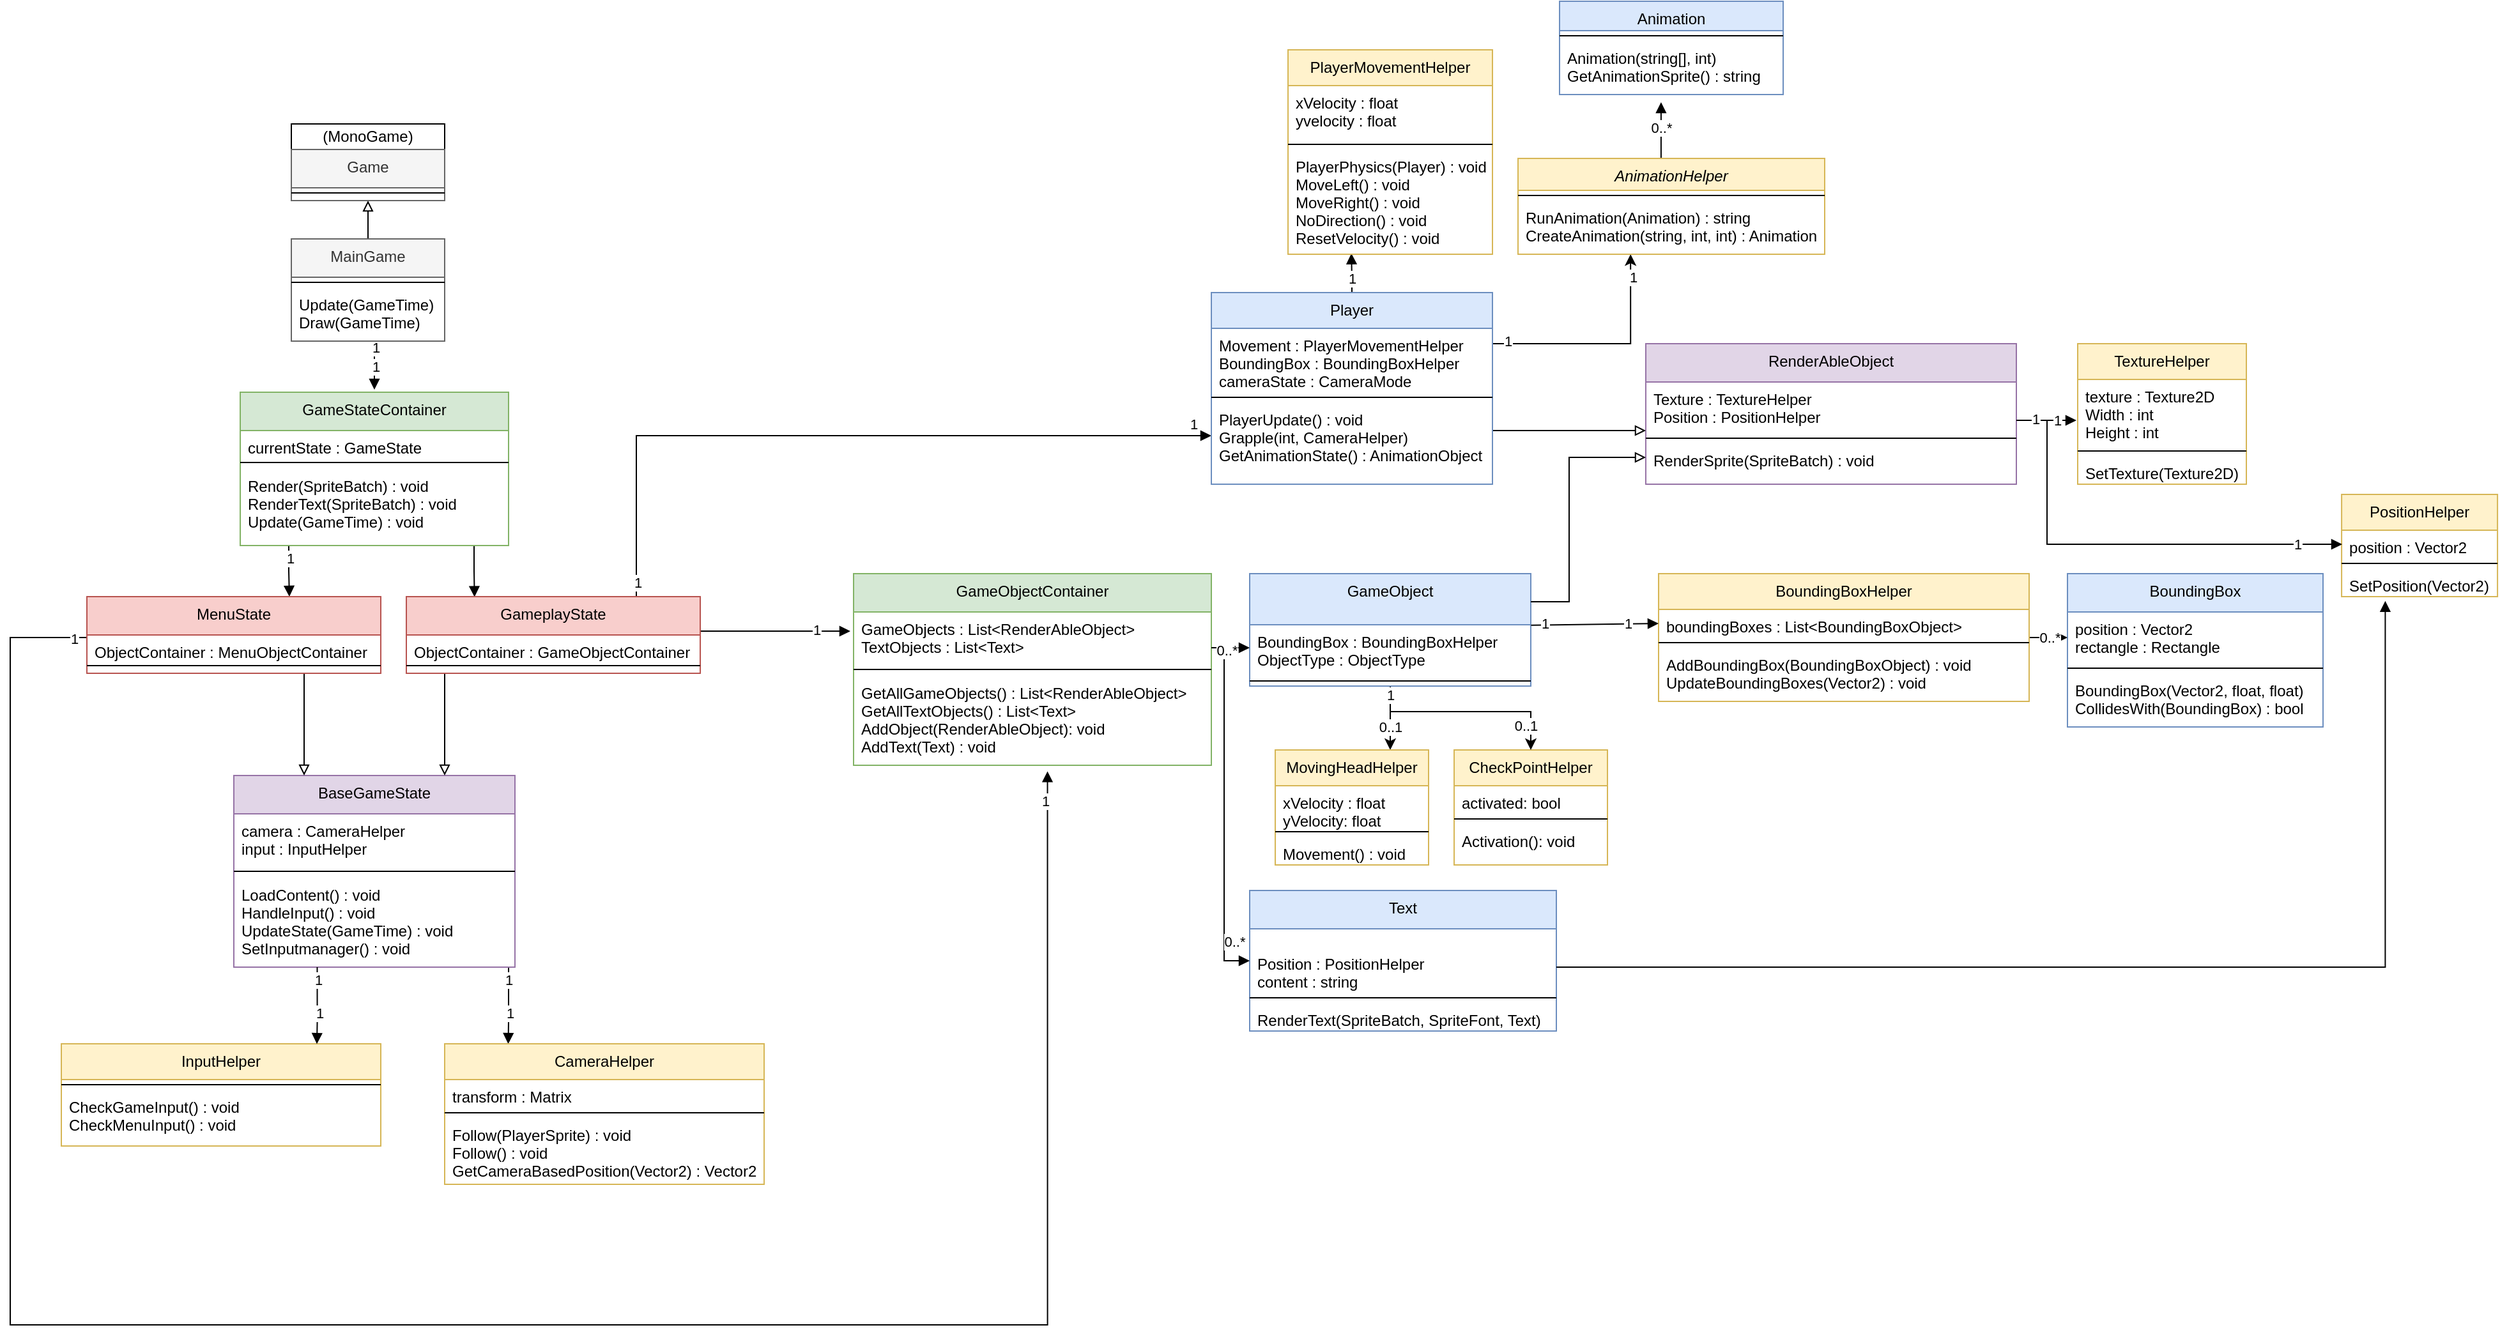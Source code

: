 <mxfile version="14.6.6" type="device"><diagram id="QBY-o8PPtdQk_19zBGw_" name="Page-1"><mxGraphModel dx="981" dy="-574" grid="1" gridSize="10" guides="1" tooltips="1" connect="1" arrows="1" fold="1" page="1" pageScale="1" pageWidth="850" pageHeight="1100" math="0" shadow="0"><root><mxCell id="0"/><mxCell id="1" parent="0"/><mxCell id="JP14_2jXAUlA60QGCkMe-11" value="" style="rounded=0;whiteSpace=wrap;html=1;" parent="1" vertex="1"><mxGeometry x="930" y="2220" width="120" height="60" as="geometry"/></mxCell><mxCell id="JP14_2jXAUlA60QGCkMe-13" style="edgeStyle=orthogonalEdgeStyle;rounded=0;orthogonalLoop=1;jettySize=auto;html=1;endArrow=block;endFill=0;" parent="1" source="JP14_2jXAUlA60QGCkMe-2" edge="1"><mxGeometry relative="1" as="geometry"><mxPoint x="990" y="2280" as="targetPoint"/></mxGeometry></mxCell><mxCell id="JP14_2jXAUlA60QGCkMe-28" style="edgeStyle=orthogonalEdgeStyle;rounded=0;orthogonalLoop=1;jettySize=auto;html=1;endArrow=block;endFill=1;" parent="1" source="JP14_2jXAUlA60QGCkMe-2" edge="1"><mxGeometry relative="1" as="geometry"><mxPoint x="995" y="2428" as="targetPoint"/><Array as="points"><mxPoint x="995" y="2410"/><mxPoint x="995" y="2410"/></Array></mxGeometry></mxCell><mxCell id="JP14_2jXAUlA60QGCkMe-29" value="1" style="edgeLabel;html=1;align=center;verticalAlign=middle;resizable=0;points=[];" parent="JP14_2jXAUlA60QGCkMe-28" vertex="1" connectable="0"><mxGeometry x="-0.734" y="1" relative="1" as="geometry"><mxPoint as="offset"/></mxGeometry></mxCell><mxCell id="JP14_2jXAUlA60QGCkMe-30" value="1" style="edgeLabel;html=1;align=center;verticalAlign=middle;resizable=0;points=[];" parent="JP14_2jXAUlA60QGCkMe-28" vertex="1" connectable="0"><mxGeometry x="0.23" y="1" relative="1" as="geometry"><mxPoint y="-3.38" as="offset"/></mxGeometry></mxCell><mxCell id="JP14_2jXAUlA60QGCkMe-2" value="MainGame" style="swimlane;fontStyle=0;align=center;verticalAlign=top;childLayout=stackLayout;horizontal=1;startSize=30;horizontalStack=0;resizeParent=1;resizeLast=0;collapsible=1;marginBottom=0;rounded=0;shadow=0;strokeWidth=1;fillColor=#f5f5f5;strokeColor=#666666;fontColor=#333333;" parent="1" vertex="1"><mxGeometry x="930" y="2310" width="120" height="80" as="geometry"><mxRectangle x="550" y="140" width="160" height="26" as="alternateBounds"/></mxGeometry></mxCell><mxCell id="JP14_2jXAUlA60QGCkMe-3" value="" style="line;html=1;strokeWidth=1;align=left;verticalAlign=middle;spacingTop=-1;spacingLeft=3;spacingRight=3;rotatable=0;labelPosition=right;points=[];portConstraint=eastwest;" parent="JP14_2jXAUlA60QGCkMe-2" vertex="1"><mxGeometry y="30" width="120" height="8" as="geometry"/></mxCell><mxCell id="JP14_2jXAUlA60QGCkMe-4" value="Update(GameTime)&#10;Draw(GameTime)" style="text;align=left;verticalAlign=top;spacingLeft=4;spacingRight=4;overflow=hidden;rotatable=0;points=[[0,0.5],[1,0.5]];portConstraint=eastwest;" parent="JP14_2jXAUlA60QGCkMe-2" vertex="1"><mxGeometry y="38" width="120" height="42" as="geometry"/></mxCell><mxCell id="JP14_2jXAUlA60QGCkMe-5" value="Game" style="swimlane;fontStyle=0;align=center;verticalAlign=top;childLayout=stackLayout;horizontal=1;startSize=30;horizontalStack=0;resizeParent=1;resizeLast=0;collapsible=1;marginBottom=0;rounded=0;shadow=0;strokeWidth=1;fillColor=#f5f5f5;strokeColor=#666666;fontColor=#333333;" parent="1" vertex="1"><mxGeometry x="930" y="2240" width="120" height="40" as="geometry"><mxRectangle x="550" y="140" width="160" height="26" as="alternateBounds"/></mxGeometry></mxCell><mxCell id="JP14_2jXAUlA60QGCkMe-6" value="" style="line;html=1;strokeWidth=1;align=left;verticalAlign=middle;spacingTop=-1;spacingLeft=3;spacingRight=3;rotatable=0;labelPosition=right;points=[];portConstraint=eastwest;" parent="JP14_2jXAUlA60QGCkMe-5" vertex="1"><mxGeometry y="30" width="120" height="8" as="geometry"/></mxCell><mxCell id="JP14_2jXAUlA60QGCkMe-12" value="(MonoGame)" style="text;html=1;strokeColor=none;fillColor=none;align=center;verticalAlign=middle;whiteSpace=wrap;rounded=0;" parent="1" vertex="1"><mxGeometry x="930" y="2220" width="120" height="20" as="geometry"/></mxCell><mxCell id="JP14_2jXAUlA60QGCkMe-39" style="edgeStyle=orthogonalEdgeStyle;rounded=0;orthogonalLoop=1;jettySize=auto;html=1;endArrow=block;endFill=1;entryX=0.689;entryY=0;entryDx=0;entryDy=0;entryPerimeter=0;" parent="1" source="JP14_2jXAUlA60QGCkMe-15" target="JP14_2jXAUlA60QGCkMe-31" edge="1"><mxGeometry relative="1" as="geometry"><mxPoint x="931" y="2580" as="targetPoint"/><Array as="points"><mxPoint x="928" y="2570"/><mxPoint x="929" y="2570"/></Array></mxGeometry></mxCell><mxCell id="JP14_2jXAUlA60QGCkMe-41" value="1" style="edgeLabel;html=1;align=center;verticalAlign=middle;resizable=0;points=[];" parent="JP14_2jXAUlA60QGCkMe-39" vertex="1" connectable="0"><mxGeometry x="-0.77" y="1" relative="1" as="geometry"><mxPoint y="5.28" as="offset"/></mxGeometry></mxCell><mxCell id="JP14_2jXAUlA60QGCkMe-40" style="edgeStyle=orthogonalEdgeStyle;rounded=0;orthogonalLoop=1;jettySize=auto;html=1;entryX=0.232;entryY=0.005;entryDx=0;entryDy=0;endArrow=block;endFill=1;entryPerimeter=0;" parent="1" source="JP14_2jXAUlA60QGCkMe-15" target="JP14_2jXAUlA60QGCkMe-34" edge="1"><mxGeometry relative="1" as="geometry"><Array as="points"><mxPoint x="1073" y="2570"/><mxPoint x="1073" y="2570"/></Array></mxGeometry></mxCell><mxCell id="JP14_2jXAUlA60QGCkMe-43" value="1" style="edgeLabel;html=1;align=center;verticalAlign=middle;resizable=0;points=[];" parent="JP14_2jXAUlA60QGCkMe-40" vertex="1" connectable="0"><mxGeometry x="-0.808" relative="1" as="geometry"><mxPoint x="563" y="-99" as="offset"/></mxGeometry></mxCell><mxCell id="JP14_2jXAUlA60QGCkMe-15" value="GameStateContainer" style="swimlane;fontStyle=0;align=center;verticalAlign=top;childLayout=stackLayout;horizontal=1;startSize=30;horizontalStack=0;resizeParent=1;resizeLast=0;collapsible=1;marginBottom=0;rounded=0;shadow=0;strokeWidth=1;fillColor=#d5e8d4;strokeColor=#82b366;" parent="1" vertex="1"><mxGeometry x="890" y="2430" width="210" height="120" as="geometry"><mxRectangle x="550" y="140" width="160" height="26" as="alternateBounds"/></mxGeometry></mxCell><mxCell id="JP14_2jXAUlA60QGCkMe-23" value="currentState : GameState" style="text;align=left;verticalAlign=top;spacingLeft=4;spacingRight=4;overflow=hidden;rotatable=0;points=[[0,0.5],[1,0.5]];portConstraint=eastwest;" parent="JP14_2jXAUlA60QGCkMe-15" vertex="1"><mxGeometry y="30" width="210" height="20" as="geometry"/></mxCell><mxCell id="JP14_2jXAUlA60QGCkMe-16" value="" style="line;html=1;strokeWidth=1;align=left;verticalAlign=middle;spacingTop=-1;spacingLeft=3;spacingRight=3;rotatable=0;labelPosition=right;points=[];portConstraint=eastwest;" parent="JP14_2jXAUlA60QGCkMe-15" vertex="1"><mxGeometry y="50" width="210" height="10" as="geometry"/></mxCell><mxCell id="JP14_2jXAUlA60QGCkMe-17" value="Render(SpriteBatch) : void&#10;RenderText(SpriteBatch) : void&#10;Update(GameTime) : void" style="text;align=left;verticalAlign=top;spacingLeft=4;spacingRight=4;overflow=hidden;rotatable=0;points=[[0,0.5],[1,0.5]];portConstraint=eastwest;" parent="JP14_2jXAUlA60QGCkMe-15" vertex="1"><mxGeometry y="60" width="210" height="60" as="geometry"/></mxCell><mxCell id="JP14_2jXAUlA60QGCkMe-54" style="edgeStyle=orthogonalEdgeStyle;rounded=0;orthogonalLoop=1;jettySize=auto;html=1;entryX=0.199;entryY=0.001;entryDx=0;entryDy=0;endArrow=block;endFill=1;entryPerimeter=0;" parent="1" source="JP14_2jXAUlA60QGCkMe-19" target="JP14_2jXAUlA60QGCkMe-50" edge="1"><mxGeometry relative="1" as="geometry"><Array as="points"><mxPoint x="1100" y="2922"/><mxPoint x="1100" y="2922"/></Array></mxGeometry></mxCell><mxCell id="JP14_2jXAUlA60QGCkMe-55" value="1" style="edgeLabel;html=1;align=center;verticalAlign=middle;resizable=0;points=[];" parent="JP14_2jXAUlA60QGCkMe-54" vertex="1" connectable="0"><mxGeometry x="-0.823" y="1" relative="1" as="geometry"><mxPoint x="-1" y="4.7" as="offset"/></mxGeometry></mxCell><mxCell id="JP14_2jXAUlA60QGCkMe-56" value="1" style="edgeLabel;html=1;align=center;verticalAlign=middle;resizable=0;points=[];" parent="JP14_2jXAUlA60QGCkMe-54" vertex="1" connectable="0"><mxGeometry x="0.232" y="1" relative="1" as="geometry"><mxPoint y="-1.49" as="offset"/></mxGeometry></mxCell><mxCell id="JP14_2jXAUlA60QGCkMe-19" value="BaseGameState" style="swimlane;fontStyle=0;align=center;verticalAlign=top;childLayout=stackLayout;horizontal=1;startSize=30;horizontalStack=0;resizeParent=1;resizeLast=0;collapsible=1;marginBottom=0;rounded=0;shadow=0;strokeWidth=1;fillColor=#e1d5e7;strokeColor=#9673a6;" parent="1" vertex="1"><mxGeometry x="885" y="2730" width="220" height="150" as="geometry"><mxRectangle x="550" y="140" width="160" height="26" as="alternateBounds"/></mxGeometry></mxCell><mxCell id="JP14_2jXAUlA60QGCkMe-20" value="camera : CameraHelper&#10;input : InputHelper" style="text;align=left;verticalAlign=top;spacingLeft=4;spacingRight=4;overflow=hidden;rotatable=0;points=[[0,0.5],[1,0.5]];portConstraint=eastwest;" parent="JP14_2jXAUlA60QGCkMe-19" vertex="1"><mxGeometry y="30" width="220" height="40" as="geometry"/></mxCell><mxCell id="JP14_2jXAUlA60QGCkMe-21" value="" style="line;html=1;strokeWidth=1;align=left;verticalAlign=middle;spacingTop=-1;spacingLeft=3;spacingRight=3;rotatable=0;labelPosition=right;points=[];portConstraint=eastwest;" parent="JP14_2jXAUlA60QGCkMe-19" vertex="1"><mxGeometry y="70" width="220" height="10" as="geometry"/></mxCell><mxCell id="JP14_2jXAUlA60QGCkMe-24" value="LoadContent() : void&#10;HandleInput() : void&#10;UpdateState(GameTime) : void&#10;SetInputmanager() : void" style="text;align=left;verticalAlign=top;spacingLeft=4;spacingRight=4;overflow=hidden;rotatable=0;points=[[0,0.5],[1,0.5]];portConstraint=eastwest;" parent="JP14_2jXAUlA60QGCkMe-19" vertex="1"><mxGeometry y="80" width="220" height="70" as="geometry"/></mxCell><mxCell id="JP14_2jXAUlA60QGCkMe-49" style="edgeStyle=orthogonalEdgeStyle;rounded=0;orthogonalLoop=1;jettySize=auto;html=1;entryX=0.25;entryY=0;entryDx=0;entryDy=0;endArrow=block;endFill=0;" parent="1" source="JP14_2jXAUlA60QGCkMe-31" target="JP14_2jXAUlA60QGCkMe-19" edge="1"><mxGeometry relative="1" as="geometry"><Array as="points"><mxPoint x="940" y="2720"/><mxPoint x="940" y="2720"/></Array></mxGeometry></mxCell><mxCell id="JP14_2jXAUlA60QGCkMe-145" style="edgeStyle=orthogonalEdgeStyle;rounded=0;orthogonalLoop=1;jettySize=auto;html=1;endArrow=block;endFill=1;strokeColor=#000000;entryX=0.542;entryY=1.067;entryDx=0;entryDy=0;entryPerimeter=0;" parent="1" source="JP14_2jXAUlA60QGCkMe-31" target="JP14_2jXAUlA60QGCkMe-60" edge="1"><mxGeometry relative="1" as="geometry"><mxPoint x="710" y="3240" as="targetPoint"/><Array as="points"><mxPoint x="710" y="2622"/><mxPoint x="710" y="3160"/><mxPoint x="1522" y="3160"/></Array></mxGeometry></mxCell><mxCell id="JP14_2jXAUlA60QGCkMe-234" value="1" style="edgeLabel;html=1;align=center;verticalAlign=middle;resizable=0;points=[];" parent="JP14_2jXAUlA60QGCkMe-145" vertex="1" connectable="0"><mxGeometry x="-0.615" y="1" relative="1" as="geometry"><mxPoint x="49" y="-294" as="offset"/></mxGeometry></mxCell><mxCell id="UG1ooxMM9gza-gqC6dLH-7" value="1" style="edgeLabel;html=1;align=center;verticalAlign=middle;resizable=0;points=[];" parent="JP14_2jXAUlA60QGCkMe-145" vertex="1" connectable="0"><mxGeometry x="0.975" y="-3" relative="1" as="geometry"><mxPoint x="-5" as="offset"/></mxGeometry></mxCell><mxCell id="JP14_2jXAUlA60QGCkMe-31" value="MenuState" style="swimlane;fontStyle=0;align=center;verticalAlign=top;childLayout=stackLayout;horizontal=1;startSize=30;horizontalStack=0;resizeParent=1;resizeLast=0;collapsible=1;marginBottom=0;rounded=0;shadow=0;strokeWidth=1;fillColor=#f8cecc;strokeColor=#b85450;" parent="1" vertex="1"><mxGeometry x="770" y="2590" width="230" height="60" as="geometry"><mxRectangle x="770" y="2590" width="160" height="26" as="alternateBounds"/></mxGeometry></mxCell><mxCell id="JP14_2jXAUlA60QGCkMe-146" value="ObjectContainer : MenuObjectContainer" style="text;align=left;verticalAlign=top;spacingLeft=4;spacingRight=4;overflow=hidden;rotatable=0;points=[[0,0.5],[1,0.5]];portConstraint=eastwest;" parent="JP14_2jXAUlA60QGCkMe-31" vertex="1"><mxGeometry y="30" width="230" height="20" as="geometry"/></mxCell><mxCell id="JP14_2jXAUlA60QGCkMe-32" value="" style="line;html=1;strokeWidth=1;align=left;verticalAlign=middle;spacingTop=-1;spacingLeft=3;spacingRight=3;rotatable=0;labelPosition=right;points=[];portConstraint=eastwest;" parent="JP14_2jXAUlA60QGCkMe-31" vertex="1"><mxGeometry y="50" width="230" height="8" as="geometry"/></mxCell><mxCell id="JP14_2jXAUlA60QGCkMe-48" style="edgeStyle=orthogonalEdgeStyle;rounded=0;orthogonalLoop=1;jettySize=auto;html=1;entryX=0.75;entryY=0;entryDx=0;entryDy=0;endArrow=block;endFill=0;" parent="1" source="JP14_2jXAUlA60QGCkMe-34" target="JP14_2jXAUlA60QGCkMe-19" edge="1"><mxGeometry relative="1" as="geometry"><Array as="points"><mxPoint x="1050" y="2710"/><mxPoint x="1050" y="2710"/></Array></mxGeometry></mxCell><mxCell id="JP14_2jXAUlA60QGCkMe-61" style="edgeStyle=orthogonalEdgeStyle;rounded=0;orthogonalLoop=1;jettySize=auto;html=1;entryX=-0.009;entryY=0.375;entryDx=0;entryDy=0;endArrow=block;endFill=1;entryPerimeter=0;" parent="1" source="JP14_2jXAUlA60QGCkMe-34" target="JP14_2jXAUlA60QGCkMe-58" edge="1"><mxGeometry relative="1" as="geometry"><Array as="points"><mxPoint x="1270" y="2617"/><mxPoint x="1270" y="2617"/></Array></mxGeometry></mxCell><mxCell id="JP14_2jXAUlA60QGCkMe-63" value="1" style="edgeLabel;html=1;align=center;verticalAlign=middle;resizable=0;points=[];" parent="JP14_2jXAUlA60QGCkMe-61" vertex="1" connectable="0"><mxGeometry x="0.373" relative="1" as="geometry"><mxPoint x="10" y="-1" as="offset"/></mxGeometry></mxCell><mxCell id="JP14_2jXAUlA60QGCkMe-223" style="edgeStyle=orthogonalEdgeStyle;rounded=0;orthogonalLoop=1;jettySize=auto;html=1;endArrow=block;endFill=1;strokeColor=#000000;entryX=0;entryY=0.5;entryDx=0;entryDy=0;" parent="1" source="JP14_2jXAUlA60QGCkMe-34" edge="1" target="JP14_2jXAUlA60QGCkMe-179"><mxGeometry relative="1" as="geometry"><mxPoint x="1200" y="2540" as="targetPoint"/><Array as="points"><mxPoint x="1200" y="2464"/></Array></mxGeometry></mxCell><mxCell id="JP14_2jXAUlA60QGCkMe-224" value="1" style="edgeLabel;html=1;align=center;verticalAlign=middle;resizable=0;points=[];" parent="JP14_2jXAUlA60QGCkMe-223" vertex="1" connectable="0"><mxGeometry x="0.224" relative="1" as="geometry"><mxPoint x="-226" y="115" as="offset"/></mxGeometry></mxCell><mxCell id="JP14_2jXAUlA60QGCkMe-34" value="GameplayState" style="swimlane;fontStyle=0;align=center;verticalAlign=top;childLayout=stackLayout;horizontal=1;startSize=30;horizontalStack=0;resizeParent=1;resizeLast=0;collapsible=1;marginBottom=0;rounded=0;shadow=0;strokeWidth=1;fillColor=#f8cecc;strokeColor=#b85450;" parent="1" vertex="1"><mxGeometry x="1020" y="2590" width="230" height="60" as="geometry"><mxRectangle x="550" y="140" width="160" height="26" as="alternateBounds"/></mxGeometry></mxCell><mxCell id="JP14_2jXAUlA60QGCkMe-140" value="ObjectContainer : GameObjectContainer&#10;" style="text;align=left;verticalAlign=top;spacingLeft=4;spacingRight=4;overflow=hidden;rotatable=0;points=[[0,0.5],[1,0.5]];portConstraint=eastwest;" parent="JP14_2jXAUlA60QGCkMe-34" vertex="1"><mxGeometry y="30" width="230" height="20" as="geometry"/></mxCell><mxCell id="JP14_2jXAUlA60QGCkMe-35" value="" style="line;html=1;strokeWidth=1;align=left;verticalAlign=middle;spacingTop=-1;spacingLeft=3;spacingRight=3;rotatable=0;labelPosition=right;points=[];portConstraint=eastwest;" parent="JP14_2jXAUlA60QGCkMe-34" vertex="1"><mxGeometry y="50" width="230" height="8" as="geometry"/></mxCell><mxCell id="JP14_2jXAUlA60QGCkMe-50" value="CameraHelper" style="swimlane;fontStyle=0;align=center;verticalAlign=top;childLayout=stackLayout;horizontal=1;startSize=28;horizontalStack=0;resizeParent=1;resizeLast=0;collapsible=1;marginBottom=0;rounded=0;shadow=0;strokeWidth=1;fillColor=#fff2cc;strokeColor=#d6b656;" parent="1" vertex="1"><mxGeometry x="1050" y="2940" width="250" height="110" as="geometry"><mxRectangle x="550" y="140" width="160" height="26" as="alternateBounds"/></mxGeometry></mxCell><mxCell id="JP14_2jXAUlA60QGCkMe-51" value="transform : Matrix" style="text;align=left;verticalAlign=top;spacingLeft=4;spacingRight=4;overflow=hidden;rotatable=0;points=[[0,0.5],[1,0.5]];portConstraint=eastwest;" parent="JP14_2jXAUlA60QGCkMe-50" vertex="1"><mxGeometry y="28" width="250" height="22" as="geometry"/></mxCell><mxCell id="JP14_2jXAUlA60QGCkMe-52" value="" style="line;html=1;strokeWidth=1;align=left;verticalAlign=middle;spacingTop=-1;spacingLeft=3;spacingRight=3;rotatable=0;labelPosition=right;points=[];portConstraint=eastwest;" parent="JP14_2jXAUlA60QGCkMe-50" vertex="1"><mxGeometry y="50" width="250" height="8" as="geometry"/></mxCell><mxCell id="JP14_2jXAUlA60QGCkMe-53" value="Follow(PlayerSprite) : void&#10;Follow() : void&#10;GetCameraBasedPosition(Vector2) : Vector2" style="text;align=left;verticalAlign=top;spacingLeft=4;spacingRight=4;overflow=hidden;rotatable=0;points=[[0,0.5],[1,0.5]];portConstraint=eastwest;" parent="JP14_2jXAUlA60QGCkMe-50" vertex="1"><mxGeometry y="58" width="250" height="52" as="geometry"/></mxCell><mxCell id="JP14_2jXAUlA60QGCkMe-57" value="GameObjectContainer" style="swimlane;fontStyle=0;align=center;verticalAlign=top;childLayout=stackLayout;horizontal=1;startSize=30;horizontalStack=0;resizeParent=1;resizeLast=0;collapsible=1;marginBottom=0;rounded=0;shadow=0;strokeWidth=1;fillColor=#d5e8d4;strokeColor=#82b366;" parent="1" vertex="1"><mxGeometry x="1370" y="2572" width="280" height="150" as="geometry"><mxRectangle x="550" y="140" width="160" height="26" as="alternateBounds"/></mxGeometry></mxCell><mxCell id="JP14_2jXAUlA60QGCkMe-58" value="GameObjects : List&lt;RenderAbleObject&gt;&#10;TextObjects : List&lt;Text&gt;" style="text;align=left;verticalAlign=top;spacingLeft=4;spacingRight=4;overflow=hidden;rotatable=0;points=[[0,0.5],[1,0.5]];portConstraint=eastwest;" parent="JP14_2jXAUlA60QGCkMe-57" vertex="1"><mxGeometry y="30" width="280" height="40" as="geometry"/></mxCell><mxCell id="JP14_2jXAUlA60QGCkMe-59" value="" style="line;html=1;strokeWidth=1;align=left;verticalAlign=middle;spacingTop=-1;spacingLeft=3;spacingRight=3;rotatable=0;labelPosition=right;points=[];portConstraint=eastwest;" parent="JP14_2jXAUlA60QGCkMe-57" vertex="1"><mxGeometry y="70" width="280" height="10" as="geometry"/></mxCell><mxCell id="JP14_2jXAUlA60QGCkMe-60" value="GetAllGameObjects() : List&lt;RenderAbleObject&gt;&#10;GetAllTextObjects() : List&lt;Text&gt;&#10;AddObject(RenderAbleObject): void&#10;AddText(Text) : void" style="text;align=left;verticalAlign=top;spacingLeft=4;spacingRight=4;overflow=hidden;rotatable=0;points=[[0,0.5],[1,0.5]];portConstraint=eastwest;" parent="JP14_2jXAUlA60QGCkMe-57" vertex="1"><mxGeometry y="80" width="280" height="70" as="geometry"/></mxCell><mxCell id="JP14_2jXAUlA60QGCkMe-64" value="RenderAbleObject&#10;" style="swimlane;fontStyle=0;align=center;verticalAlign=top;childLayout=stackLayout;horizontal=1;startSize=30;horizontalStack=0;resizeParent=1;resizeLast=0;collapsible=1;marginBottom=0;rounded=0;shadow=0;strokeWidth=1;fillColor=#e1d5e7;strokeColor=#9673a6;" parent="1" vertex="1"><mxGeometry x="1990" y="2392" width="290" height="110" as="geometry"><mxRectangle x="550" y="140" width="160" height="26" as="alternateBounds"/></mxGeometry></mxCell><mxCell id="JP14_2jXAUlA60QGCkMe-65" value="Texture : TextureHelper&#10;Position : PositionHelper" style="text;align=left;verticalAlign=top;spacingLeft=4;spacingRight=4;overflow=hidden;rotatable=0;points=[[0,0.5],[1,0.5]];portConstraint=eastwest;" parent="JP14_2jXAUlA60QGCkMe-64" vertex="1"><mxGeometry y="30" width="290" height="40" as="geometry"/></mxCell><mxCell id="JP14_2jXAUlA60QGCkMe-66" value="" style="line;html=1;strokeWidth=1;align=left;verticalAlign=middle;spacingTop=-1;spacingLeft=3;spacingRight=3;rotatable=0;labelPosition=right;points=[];portConstraint=eastwest;" parent="JP14_2jXAUlA60QGCkMe-64" vertex="1"><mxGeometry y="70" width="290" height="8" as="geometry"/></mxCell><mxCell id="JP14_2jXAUlA60QGCkMe-67" value="RenderSprite(SpriteBatch) : void" style="text;align=left;verticalAlign=top;spacingLeft=4;spacingRight=4;overflow=hidden;rotatable=0;points=[[0,0.5],[1,0.5]];portConstraint=eastwest;" parent="JP14_2jXAUlA60QGCkMe-64" vertex="1"><mxGeometry y="78" width="290" height="22" as="geometry"/></mxCell><mxCell id="JP14_2jXAUlA60QGCkMe-68" value="BoundingBox" style="swimlane;fontStyle=0;align=center;verticalAlign=top;childLayout=stackLayout;horizontal=1;startSize=30;horizontalStack=0;resizeParent=1;resizeLast=0;collapsible=1;marginBottom=0;rounded=0;shadow=0;strokeWidth=1;fillColor=#dae8fc;strokeColor=#6c8ebf;" parent="1" vertex="1"><mxGeometry x="2320" y="2572" width="200" height="120" as="geometry"><mxRectangle x="550" y="140" width="160" height="26" as="alternateBounds"/></mxGeometry></mxCell><mxCell id="JP14_2jXAUlA60QGCkMe-69" value="position : Vector2&#10;rectangle : Rectangle" style="text;align=left;verticalAlign=top;spacingLeft=4;spacingRight=4;overflow=hidden;rotatable=0;points=[[0,0.5],[1,0.5]];portConstraint=eastwest;" parent="JP14_2jXAUlA60QGCkMe-68" vertex="1"><mxGeometry y="30" width="200" height="40" as="geometry"/></mxCell><mxCell id="JP14_2jXAUlA60QGCkMe-70" value="" style="line;html=1;strokeWidth=1;align=left;verticalAlign=middle;spacingTop=-1;spacingLeft=3;spacingRight=3;rotatable=0;labelPosition=right;points=[];portConstraint=eastwest;" parent="JP14_2jXAUlA60QGCkMe-68" vertex="1"><mxGeometry y="70" width="200" height="8" as="geometry"/></mxCell><mxCell id="JP14_2jXAUlA60QGCkMe-71" value="BoundingBox(Vector2, float, float)&#10;CollidesWith(BoundingBox) : bool" style="text;align=left;verticalAlign=top;spacingLeft=4;spacingRight=4;overflow=hidden;rotatable=0;points=[[0,0.5],[1,0.5]];portConstraint=eastwest;" parent="JP14_2jXAUlA60QGCkMe-68" vertex="1"><mxGeometry y="78" width="200" height="42" as="geometry"/></mxCell><mxCell id="8hPz_6L0g16SWlON5fVi-12" style="edgeStyle=orthogonalEdgeStyle;rounded=0;orthogonalLoop=1;jettySize=auto;html=1;entryX=0.75;entryY=0;entryDx=0;entryDy=0;" edge="1" parent="1" source="JP14_2jXAUlA60QGCkMe-83" target="8hPz_6L0g16SWlON5fVi-5"><mxGeometry relative="1" as="geometry"/></mxCell><mxCell id="8hPz_6L0g16SWlON5fVi-13" value="1" style="edgeLabel;html=1;align=center;verticalAlign=middle;resizable=0;points=[];" vertex="1" connectable="0" parent="8hPz_6L0g16SWlON5fVi-12"><mxGeometry x="-0.731" relative="1" as="geometry"><mxPoint as="offset"/></mxGeometry></mxCell><mxCell id="8hPz_6L0g16SWlON5fVi-14" value="0..1" style="edgeLabel;html=1;align=center;verticalAlign=middle;resizable=0;points=[];" vertex="1" connectable="0" parent="8hPz_6L0g16SWlON5fVi-12"><mxGeometry x="0.251" relative="1" as="geometry"><mxPoint as="offset"/></mxGeometry></mxCell><mxCell id="JP14_2jXAUlA60QGCkMe-83" value="GameObject" style="swimlane;fontStyle=0;align=center;verticalAlign=top;childLayout=stackLayout;horizontal=1;startSize=40;horizontalStack=0;resizeParent=1;resizeLast=0;collapsible=1;marginBottom=0;rounded=0;shadow=0;strokeWidth=1;fillColor=#dae8fc;strokeColor=#6c8ebf;" parent="1" vertex="1"><mxGeometry x="1680" y="2572" width="220" height="88" as="geometry"><mxRectangle x="550" y="140" width="160" height="26" as="alternateBounds"/></mxGeometry></mxCell><mxCell id="JP14_2jXAUlA60QGCkMe-84" value="BoundingBox : BoundingBoxHelper&#10;ObjectType : ObjectType" style="text;align=left;verticalAlign=top;spacingLeft=4;spacingRight=4;overflow=hidden;rotatable=0;points=[[0,0.5],[1,0.5]];portConstraint=eastwest;" parent="JP14_2jXAUlA60QGCkMe-83" vertex="1"><mxGeometry y="40" width="220" height="40" as="geometry"/></mxCell><mxCell id="JP14_2jXAUlA60QGCkMe-85" value="" style="line;html=1;strokeWidth=1;align=left;verticalAlign=middle;spacingTop=-1;spacingLeft=3;spacingRight=3;rotatable=0;labelPosition=right;points=[];portConstraint=eastwest;" parent="JP14_2jXAUlA60QGCkMe-83" vertex="1"><mxGeometry y="80" width="220" height="8" as="geometry"/></mxCell><mxCell id="JP14_2jXAUlA60QGCkMe-209" style="edgeStyle=orthogonalEdgeStyle;rounded=0;orthogonalLoop=1;jettySize=auto;html=1;entryX=0;entryY=0.5;entryDx=0;entryDy=0;endArrow=block;endFill=1;strokeColor=#000000;" parent="1" source="JP14_2jXAUlA60QGCkMe-89" target="JP14_2jXAUlA60QGCkMe-69" edge="1"><mxGeometry relative="1" as="geometry"/></mxCell><mxCell id="8hPz_6L0g16SWlON5fVi-11" value="0..*" style="edgeLabel;html=1;align=center;verticalAlign=middle;resizable=0;points=[];" vertex="1" connectable="0" parent="JP14_2jXAUlA60QGCkMe-209"><mxGeometry x="-0.493" y="-1" relative="1" as="geometry"><mxPoint x="3" y="-1" as="offset"/></mxGeometry></mxCell><mxCell id="JP14_2jXAUlA60QGCkMe-89" value="BoundingBoxHelper" style="swimlane;fontStyle=0;align=center;verticalAlign=top;childLayout=stackLayout;horizontal=1;startSize=28;horizontalStack=0;resizeParent=1;resizeLast=0;collapsible=1;marginBottom=0;rounded=0;shadow=0;strokeWidth=1;fillColor=#fff2cc;strokeColor=#d6b656;" parent="1" vertex="1"><mxGeometry x="2000" y="2572" width="290" height="100" as="geometry"><mxRectangle x="550" y="140" width="160" height="26" as="alternateBounds"/></mxGeometry></mxCell><mxCell id="JP14_2jXAUlA60QGCkMe-90" value="boundingBoxes : List&lt;BoundingBoxObject&gt;" style="text;align=left;verticalAlign=top;spacingLeft=4;spacingRight=4;overflow=hidden;rotatable=0;points=[[0,0.5],[1,0.5]];portConstraint=eastwest;" parent="JP14_2jXAUlA60QGCkMe-89" vertex="1"><mxGeometry y="28" width="290" height="22" as="geometry"/></mxCell><mxCell id="JP14_2jXAUlA60QGCkMe-91" value="" style="line;html=1;strokeWidth=1;align=left;verticalAlign=middle;spacingTop=-1;spacingLeft=3;spacingRight=3;rotatable=0;labelPosition=right;points=[];portConstraint=eastwest;" parent="JP14_2jXAUlA60QGCkMe-89" vertex="1"><mxGeometry y="50" width="290" height="8" as="geometry"/></mxCell><mxCell id="JP14_2jXAUlA60QGCkMe-92" value="AddBoundingBox(BoundingBoxObject) : void&#10;UpdateBoundingBoxes(Vector2) : void" style="text;align=left;verticalAlign=top;spacingLeft=4;spacingRight=4;overflow=hidden;rotatable=0;points=[[0,0.5],[1,0.5]];portConstraint=eastwest;" parent="JP14_2jXAUlA60QGCkMe-89" vertex="1"><mxGeometry y="58" width="290" height="42" as="geometry"/></mxCell><mxCell id="JP14_2jXAUlA60QGCkMe-93" value="TextureHelper" style="swimlane;fontStyle=0;align=center;verticalAlign=top;childLayout=stackLayout;horizontal=1;startSize=28;horizontalStack=0;resizeParent=1;resizeLast=0;collapsible=1;marginBottom=0;rounded=0;shadow=0;strokeWidth=1;fillColor=#fff2cc;strokeColor=#d6b656;" parent="1" vertex="1"><mxGeometry x="2328" y="2392" width="132" height="110" as="geometry"><mxRectangle x="550" y="140" width="160" height="26" as="alternateBounds"/></mxGeometry></mxCell><mxCell id="JP14_2jXAUlA60QGCkMe-94" value="texture : Texture2D&#10;Width : int&#10;Height : int" style="text;align=left;verticalAlign=top;spacingLeft=4;spacingRight=4;overflow=hidden;rotatable=0;points=[[0,0.5],[1,0.5]];portConstraint=eastwest;" parent="JP14_2jXAUlA60QGCkMe-93" vertex="1"><mxGeometry y="28" width="132" height="52" as="geometry"/></mxCell><mxCell id="JP14_2jXAUlA60QGCkMe-95" value="" style="line;html=1;strokeWidth=1;align=left;verticalAlign=middle;spacingTop=-1;spacingLeft=3;spacingRight=3;rotatable=0;labelPosition=right;points=[];portConstraint=eastwest;" parent="JP14_2jXAUlA60QGCkMe-93" vertex="1"><mxGeometry y="80" width="132" height="8" as="geometry"/></mxCell><mxCell id="JP14_2jXAUlA60QGCkMe-96" value="SetTexture(Texture2D)" style="text;align=left;verticalAlign=top;spacingLeft=4;spacingRight=4;overflow=hidden;rotatable=0;points=[[0,0.5],[1,0.5]];portConstraint=eastwest;" parent="JP14_2jXAUlA60QGCkMe-93" vertex="1"><mxGeometry y="88" width="132" height="22" as="geometry"/></mxCell><mxCell id="JP14_2jXAUlA60QGCkMe-108" value="PositionHelper" style="swimlane;fontStyle=0;align=center;verticalAlign=top;childLayout=stackLayout;horizontal=1;startSize=28;horizontalStack=0;resizeParent=1;resizeLast=0;collapsible=1;marginBottom=0;rounded=0;shadow=0;strokeWidth=1;fillColor=#fff2cc;strokeColor=#d6b656;" parent="1" vertex="1"><mxGeometry x="2534.55" y="2510" width="122" height="80" as="geometry"><mxRectangle x="550" y="140" width="160" height="26" as="alternateBounds"/></mxGeometry></mxCell><mxCell id="JP14_2jXAUlA60QGCkMe-109" value="position : Vector2" style="text;align=left;verticalAlign=top;spacingLeft=4;spacingRight=4;overflow=hidden;rotatable=0;points=[[0,0.5],[1,0.5]];portConstraint=eastwest;" parent="JP14_2jXAUlA60QGCkMe-108" vertex="1"><mxGeometry y="28" width="122" height="22" as="geometry"/></mxCell><mxCell id="JP14_2jXAUlA60QGCkMe-110" value="" style="line;html=1;strokeWidth=1;align=left;verticalAlign=middle;spacingTop=-1;spacingLeft=3;spacingRight=3;rotatable=0;labelPosition=right;points=[];portConstraint=eastwest;" parent="JP14_2jXAUlA60QGCkMe-108" vertex="1"><mxGeometry y="50" width="122" height="8" as="geometry"/></mxCell><mxCell id="JP14_2jXAUlA60QGCkMe-111" value="SetPosition(Vector2)" style="text;align=left;verticalAlign=top;spacingLeft=4;spacingRight=4;overflow=hidden;rotatable=0;points=[[0,0.5],[1,0.5]];portConstraint=eastwest;" parent="JP14_2jXAUlA60QGCkMe-108" vertex="1"><mxGeometry y="58" width="122" height="22" as="geometry"/></mxCell><mxCell id="JP14_2jXAUlA60QGCkMe-112" style="edgeStyle=orthogonalEdgeStyle;rounded=0;orthogonalLoop=1;jettySize=auto;html=1;endArrow=block;endFill=1;" parent="1" source="JP14_2jXAUlA60QGCkMe-65" edge="1"><mxGeometry relative="1" as="geometry"><Array as="points"><mxPoint x="2304" y="2452"/><mxPoint x="2304" y="2549"/></Array><mxPoint x="2535" y="2549" as="targetPoint"/></mxGeometry></mxCell><mxCell id="JP14_2jXAUlA60QGCkMe-113" value="1" style="edgeLabel;html=1;align=center;verticalAlign=middle;resizable=0;points=[];" parent="JP14_2jXAUlA60QGCkMe-112" vertex="1" connectable="0"><mxGeometry x="-0.914" y="1" relative="1" as="geometry"><mxPoint as="offset"/></mxGeometry></mxCell><mxCell id="JP14_2jXAUlA60QGCkMe-114" value="1" style="edgeLabel;html=1;align=center;verticalAlign=middle;resizable=0;points=[];" parent="JP14_2jXAUlA60QGCkMe-112" vertex="1" connectable="0"><mxGeometry x="0.801" relative="1" as="geometry"><mxPoint as="offset"/></mxGeometry></mxCell><mxCell id="JP14_2jXAUlA60QGCkMe-115" value="" style="endArrow=block;html=1;endFill=1;" parent="1" edge="1"><mxGeometry width="50" height="50" relative="1" as="geometry"><mxPoint x="2300" y="2452" as="sourcePoint"/><mxPoint x="2327" y="2452" as="targetPoint"/><Array as="points"><mxPoint x="2310" y="2452"/></Array></mxGeometry></mxCell><mxCell id="JP14_2jXAUlA60QGCkMe-116" value="1" style="edgeLabel;html=1;align=center;verticalAlign=middle;resizable=0;points=[];" parent="JP14_2jXAUlA60QGCkMe-115" vertex="1" connectable="0"><mxGeometry x="-0.149" relative="1" as="geometry"><mxPoint as="offset"/></mxGeometry></mxCell><mxCell id="JP14_2jXAUlA60QGCkMe-124" value="Text" style="swimlane;fontStyle=0;align=center;verticalAlign=top;childLayout=stackLayout;horizontal=1;startSize=30;horizontalStack=0;resizeParent=1;resizeLast=0;collapsible=1;marginBottom=0;rounded=0;shadow=0;strokeWidth=1;fillColor=#dae8fc;strokeColor=#6c8ebf;" parent="1" vertex="1"><mxGeometry x="1680" y="2820" width="240" height="110" as="geometry"><mxRectangle x="550" y="140" width="160" height="26" as="alternateBounds"/></mxGeometry></mxCell><mxCell id="JP14_2jXAUlA60QGCkMe-125" value="&#10;Position : PositionHelper&#10;content : string" style="text;align=left;verticalAlign=top;spacingLeft=4;spacingRight=4;overflow=hidden;rotatable=0;points=[[0,0.5],[1,0.5]];portConstraint=eastwest;" parent="JP14_2jXAUlA60QGCkMe-124" vertex="1"><mxGeometry y="30" width="240" height="50" as="geometry"/></mxCell><mxCell id="JP14_2jXAUlA60QGCkMe-126" value="" style="line;html=1;strokeWidth=1;align=left;verticalAlign=middle;spacingTop=-1;spacingLeft=3;spacingRight=3;rotatable=0;labelPosition=right;points=[];portConstraint=eastwest;" parent="JP14_2jXAUlA60QGCkMe-124" vertex="1"><mxGeometry y="80" width="240" height="8" as="geometry"/></mxCell><mxCell id="JP14_2jXAUlA60QGCkMe-193" value="RenderText(SpriteBatch, SpriteFont, Text)" style="text;align=left;verticalAlign=top;spacingLeft=4;spacingRight=4;overflow=hidden;rotatable=0;points=[[0,0.5],[1,0.5]];portConstraint=eastwest;" parent="JP14_2jXAUlA60QGCkMe-124" vertex="1"><mxGeometry y="88" width="240" height="22" as="geometry"/></mxCell><mxCell id="JP14_2jXAUlA60QGCkMe-153" value="InputHelper" style="swimlane;fontStyle=0;align=center;verticalAlign=top;childLayout=stackLayout;horizontal=1;startSize=28;horizontalStack=0;resizeParent=1;resizeLast=0;collapsible=1;marginBottom=0;rounded=0;shadow=0;strokeWidth=1;fillColor=#fff2cc;strokeColor=#d6b656;" parent="1" vertex="1"><mxGeometry x="750" y="2940" width="250" height="80" as="geometry"><mxRectangle x="550" y="140" width="160" height="26" as="alternateBounds"/></mxGeometry></mxCell><mxCell id="JP14_2jXAUlA60QGCkMe-155" value="" style="line;html=1;strokeWidth=1;align=left;verticalAlign=middle;spacingTop=-1;spacingLeft=3;spacingRight=3;rotatable=0;labelPosition=right;points=[];portConstraint=eastwest;" parent="JP14_2jXAUlA60QGCkMe-153" vertex="1"><mxGeometry y="28" width="250" height="8" as="geometry"/></mxCell><mxCell id="JP14_2jXAUlA60QGCkMe-156" value="CheckGameInput() : void&#10;CheckMenuInput() : void" style="text;align=left;verticalAlign=top;spacingLeft=4;spacingRight=4;overflow=hidden;rotatable=0;points=[[0,0.5],[1,0.5]];portConstraint=eastwest;" parent="JP14_2jXAUlA60QGCkMe-153" vertex="1"><mxGeometry y="36" width="250" height="44" as="geometry"/></mxCell><mxCell id="JP14_2jXAUlA60QGCkMe-160" style="edgeStyle=orthogonalEdgeStyle;rounded=0;orthogonalLoop=1;jettySize=auto;html=1;entryX=0.199;entryY=0.001;entryDx=0;entryDy=0;endArrow=block;endFill=1;entryPerimeter=0;" parent="1" edge="1"><mxGeometry relative="1" as="geometry"><mxPoint x="950.25" y="2880" as="sourcePoint"/><mxPoint x="950" y="2940.11" as="targetPoint"/><Array as="points"><mxPoint x="950.25" y="2922"/><mxPoint x="950.25" y="2922"/></Array></mxGeometry></mxCell><mxCell id="JP14_2jXAUlA60QGCkMe-161" value="1" style="edgeLabel;html=1;align=center;verticalAlign=middle;resizable=0;points=[];" parent="JP14_2jXAUlA60QGCkMe-160" vertex="1" connectable="0"><mxGeometry x="-0.823" y="1" relative="1" as="geometry"><mxPoint x="-1" y="4.7" as="offset"/></mxGeometry></mxCell><mxCell id="JP14_2jXAUlA60QGCkMe-162" value="1" style="edgeLabel;html=1;align=center;verticalAlign=middle;resizable=0;points=[];" parent="JP14_2jXAUlA60QGCkMe-160" vertex="1" connectable="0"><mxGeometry x="0.232" y="1" relative="1" as="geometry"><mxPoint y="-1.49" as="offset"/></mxGeometry></mxCell><mxCell id="JP14_2jXAUlA60QGCkMe-197" style="edgeStyle=orthogonalEdgeStyle;rounded=0;orthogonalLoop=1;jettySize=auto;html=1;entryX=0.31;entryY=0.992;entryDx=0;entryDy=0;entryPerimeter=0;endArrow=block;endFill=1;strokeColor=#000000;" parent="1" source="JP14_2jXAUlA60QGCkMe-176" target="JP14_2jXAUlA60QGCkMe-183" edge="1"><mxGeometry relative="1" as="geometry"><Array as="points"><mxPoint x="1760" y="2342"/><mxPoint x="1760" y="2342"/></Array></mxGeometry></mxCell><mxCell id="JP14_2jXAUlA60QGCkMe-198" value="1" style="edgeLabel;html=1;align=center;verticalAlign=middle;resizable=0;points=[];" parent="JP14_2jXAUlA60QGCkMe-197" vertex="1" connectable="0"><mxGeometry x="-0.256" relative="1" as="geometry"><mxPoint as="offset"/></mxGeometry></mxCell><mxCell id="JP14_2jXAUlA60QGCkMe-199" style="edgeStyle=orthogonalEdgeStyle;rounded=0;orthogonalLoop=1;jettySize=auto;html=1;endArrow=block;endFill=0;strokeColor=#000000;exitX=1;exitY=0.5;exitDx=0;exitDy=0;" parent="1" source="JP14_2jXAUlA60QGCkMe-179" edge="1"><mxGeometry relative="1" as="geometry"><mxPoint x="1990" y="2460" as="targetPoint"/><mxPoint x="1440" y="2460" as="sourcePoint"/><Array as="points"><mxPoint x="1870" y="2460"/></Array></mxGeometry></mxCell><mxCell id="UG1ooxMM9gza-gqC6dLH-4" style="edgeStyle=orthogonalEdgeStyle;rounded=0;orthogonalLoop=1;jettySize=auto;html=1;entryX=0.367;entryY=1;entryDx=0;entryDy=0;entryPerimeter=0;" parent="1" source="JP14_2jXAUlA60QGCkMe-176" target="JP14_2jXAUlA60QGCkMe-242" edge="1"><mxGeometry relative="1" as="geometry"><Array as="points"><mxPoint x="1978" y="2392"/></Array></mxGeometry></mxCell><mxCell id="UG1ooxMM9gza-gqC6dLH-5" value="1" style="edgeLabel;html=1;align=center;verticalAlign=middle;resizable=0;points=[];" parent="UG1ooxMM9gza-gqC6dLH-4" vertex="1" connectable="0"><mxGeometry x="0.798" y="-2" relative="1" as="geometry"><mxPoint as="offset"/></mxGeometry></mxCell><mxCell id="UG1ooxMM9gza-gqC6dLH-6" value="1" style="edgeLabel;html=1;align=center;verticalAlign=middle;resizable=0;points=[];" parent="UG1ooxMM9gza-gqC6dLH-4" vertex="1" connectable="0"><mxGeometry x="-0.865" y="2" relative="1" as="geometry"><mxPoint as="offset"/></mxGeometry></mxCell><mxCell id="JP14_2jXAUlA60QGCkMe-176" value="Player" style="swimlane;fontStyle=0;align=center;verticalAlign=top;childLayout=stackLayout;horizontal=1;startSize=28;horizontalStack=0;resizeParent=1;resizeLast=0;collapsible=1;marginBottom=0;rounded=0;shadow=0;strokeWidth=1;fillColor=#dae8fc;strokeColor=#6c8ebf;" parent="1" vertex="1"><mxGeometry x="1650" y="2352" width="220" height="150" as="geometry"><mxRectangle x="550" y="140" width="160" height="26" as="alternateBounds"/></mxGeometry></mxCell><mxCell id="JP14_2jXAUlA60QGCkMe-177" value="Movement : PlayerMovementHelper&#10;BoundingBox : BoundingBoxHelper&#10;cameraState : CameraMode" style="text;align=left;verticalAlign=top;spacingLeft=4;spacingRight=4;overflow=hidden;rotatable=0;points=[[0,0.5],[1,0.5]];portConstraint=eastwest;" parent="JP14_2jXAUlA60QGCkMe-176" vertex="1"><mxGeometry y="28" width="220" height="50" as="geometry"/></mxCell><mxCell id="JP14_2jXAUlA60QGCkMe-178" value="" style="line;html=1;strokeWidth=1;align=left;verticalAlign=middle;spacingTop=-1;spacingLeft=3;spacingRight=3;rotatable=0;labelPosition=right;points=[];portConstraint=eastwest;" parent="JP14_2jXAUlA60QGCkMe-176" vertex="1"><mxGeometry y="78" width="220" height="8" as="geometry"/></mxCell><mxCell id="JP14_2jXAUlA60QGCkMe-179" value="PlayerUpdate() : void&#10;Grapple(int, CameraHelper)&#10;GetAnimationState() : AnimationObject" style="text;align=left;verticalAlign=top;spacingLeft=4;spacingRight=4;overflow=hidden;rotatable=0;points=[[0,0.5],[1,0.5]];portConstraint=eastwest;" parent="JP14_2jXAUlA60QGCkMe-176" vertex="1"><mxGeometry y="86" width="220" height="52" as="geometry"/></mxCell><mxCell id="JP14_2jXAUlA60QGCkMe-180" value="PlayerMovementHelper" style="swimlane;fontStyle=0;align=center;verticalAlign=top;childLayout=stackLayout;horizontal=1;startSize=28;horizontalStack=0;resizeParent=1;resizeLast=0;collapsible=1;marginBottom=0;rounded=0;shadow=0;strokeWidth=1;fillColor=#fff2cc;strokeColor=#d6b656;" parent="1" vertex="1"><mxGeometry x="1710" y="2162" width="160" height="160" as="geometry"><mxRectangle x="550" y="140" width="160" height="26" as="alternateBounds"/></mxGeometry></mxCell><mxCell id="JP14_2jXAUlA60QGCkMe-181" value="xVelocity : float&#10;yvelocity : float" style="text;align=left;verticalAlign=top;spacingLeft=4;spacingRight=4;overflow=hidden;rotatable=0;points=[[0,0.5],[1,0.5]];portConstraint=eastwest;" parent="JP14_2jXAUlA60QGCkMe-180" vertex="1"><mxGeometry y="28" width="160" height="42" as="geometry"/></mxCell><mxCell id="JP14_2jXAUlA60QGCkMe-182" value="" style="line;html=1;strokeWidth=1;align=left;verticalAlign=middle;spacingTop=-1;spacingLeft=3;spacingRight=3;rotatable=0;labelPosition=right;points=[];portConstraint=eastwest;" parent="JP14_2jXAUlA60QGCkMe-180" vertex="1"><mxGeometry y="70" width="160" height="8" as="geometry"/></mxCell><mxCell id="JP14_2jXAUlA60QGCkMe-183" value="PlayerPhysics(Player) : void&#10;MoveLeft() : void&#10;MoveRight() : void&#10;NoDirection() : void&#10;ResetVelocity() : void" style="text;align=left;verticalAlign=top;spacingLeft=4;spacingRight=4;overflow=hidden;rotatable=0;points=[[0,0.5],[1,0.5]];portConstraint=eastwest;" parent="JP14_2jXAUlA60QGCkMe-180" vertex="1"><mxGeometry y="78" width="160" height="82" as="geometry"/></mxCell><mxCell id="JP14_2jXAUlA60QGCkMe-211" value="" style="endArrow=block;html=1;strokeColor=#000000;entryX=0;entryY=0.5;entryDx=0;entryDy=0;endFill=1;exitX=1.001;exitY=0.459;exitDx=0;exitDy=0;exitPerimeter=0;" parent="1" edge="1" source="JP14_2jXAUlA60QGCkMe-83"><mxGeometry width="50" height="50" relative="1" as="geometry"><mxPoint x="1930" y="2650" as="sourcePoint"/><mxPoint x="2000" y="2611" as="targetPoint"/></mxGeometry></mxCell><mxCell id="JP14_2jXAUlA60QGCkMe-212" value="1" style="edgeLabel;html=1;align=center;verticalAlign=middle;resizable=0;points=[];" parent="JP14_2jXAUlA60QGCkMe-211" vertex="1" connectable="0"><mxGeometry x="0.523" y="1" relative="1" as="geometry"><mxPoint as="offset"/></mxGeometry></mxCell><mxCell id="8hPz_6L0g16SWlON5fVi-10" value="1" style="edgeLabel;html=1;align=center;verticalAlign=middle;resizable=0;points=[];" vertex="1" connectable="0" parent="JP14_2jXAUlA60QGCkMe-211"><mxGeometry x="-0.78" y="1" relative="1" as="geometry"><mxPoint as="offset"/></mxGeometry></mxCell><mxCell id="JP14_2jXAUlA60QGCkMe-213" style="edgeStyle=orthogonalEdgeStyle;rounded=0;orthogonalLoop=1;jettySize=auto;html=1;entryX=0;entryY=0.5;entryDx=0;entryDy=0;endArrow=block;endFill=1;strokeColor=#000000;" parent="1" source="JP14_2jXAUlA60QGCkMe-58" target="JP14_2jXAUlA60QGCkMe-125" edge="1"><mxGeometry relative="1" as="geometry"><Array as="points"><mxPoint x="1660" y="2630"/><mxPoint x="1660" y="2875"/></Array></mxGeometry></mxCell><mxCell id="JP14_2jXAUlA60QGCkMe-214" value="0..*" style="edgeLabel;html=1;align=center;verticalAlign=middle;resizable=0;points=[];" parent="JP14_2jXAUlA60QGCkMe-213" vertex="1" connectable="0"><mxGeometry x="0.914" relative="1" as="geometry"><mxPoint y="-15" as="offset"/></mxGeometry></mxCell><mxCell id="JP14_2jXAUlA60QGCkMe-218" value="" style="endArrow=block;html=1;strokeColor=#000000;entryX=0;entryY=0.5;entryDx=0;entryDy=0;endFill=1;" parent="1" edge="1"><mxGeometry width="50" height="50" relative="1" as="geometry"><mxPoint x="1660" y="2630" as="sourcePoint"/><mxPoint x="1680" y="2630" as="targetPoint"/></mxGeometry></mxCell><mxCell id="JP14_2jXAUlA60QGCkMe-221" value="0..*" style="edgeLabel;html=1;align=center;verticalAlign=middle;resizable=0;points=[];" parent="1" vertex="1" connectable="0"><mxGeometry x="1694.667" y="2980" as="geometry"><mxPoint x="-33" y="-348" as="offset"/></mxGeometry></mxCell><mxCell id="JP14_2jXAUlA60QGCkMe-222" style="edgeStyle=orthogonalEdgeStyle;rounded=0;orthogonalLoop=1;jettySize=auto;html=1;entryX=0.28;entryY=1.155;entryDx=0;entryDy=0;entryPerimeter=0;endArrow=block;endFill=1;strokeColor=#000000;" parent="1" source="JP14_2jXAUlA60QGCkMe-125" target="JP14_2jXAUlA60QGCkMe-111" edge="1"><mxGeometry relative="1" as="geometry"><Array as="points"><mxPoint x="2569" y="2880"/></Array></mxGeometry></mxCell><mxCell id="JP14_2jXAUlA60QGCkMe-225" value="" style="endArrow=block;html=1;strokeColor=#000000;entryX=0;entryY=0.5;entryDx=0;entryDy=0;endFill=0;exitX=1;exitY=0.25;exitDx=0;exitDy=0;rounded=0;" parent="1" edge="1" source="JP14_2jXAUlA60QGCkMe-83"><mxGeometry width="50" height="50" relative="1" as="geometry"><mxPoint x="1930" y="2481" as="sourcePoint"/><mxPoint x="1990" y="2481" as="targetPoint"/><Array as="points"><mxPoint x="1930" y="2594"/><mxPoint x="1930" y="2481"/></Array></mxGeometry></mxCell><mxCell id="JP14_2jXAUlA60QGCkMe-252" style="edgeStyle=orthogonalEdgeStyle;rounded=0;orthogonalLoop=1;jettySize=auto;html=1;entryX=0.454;entryY=1.143;entryDx=0;entryDy=0;endArrow=block;endFill=1;strokeColor=#000000;entryPerimeter=0;" parent="1" source="JP14_2jXAUlA60QGCkMe-240" target="JP14_2jXAUlA60QGCkMe-245" edge="1"><mxGeometry relative="1" as="geometry"><Array as="points"><mxPoint x="2002" y="2267"/><mxPoint x="2002" y="2267"/></Array></mxGeometry></mxCell><mxCell id="JP14_2jXAUlA60QGCkMe-253" value="0..*" style="edgeLabel;html=1;align=center;verticalAlign=middle;resizable=0;points=[];" parent="JP14_2jXAUlA60QGCkMe-252" vertex="1" connectable="0"><mxGeometry x="0.114" relative="1" as="geometry"><mxPoint as="offset"/></mxGeometry></mxCell><mxCell id="JP14_2jXAUlA60QGCkMe-240" value="AnimationHelper" style="swimlane;fontStyle=2;align=center;verticalAlign=top;childLayout=stackLayout;horizontal=1;startSize=25;horizontalStack=0;resizeParent=1;resizeLast=0;collapsible=1;marginBottom=0;rounded=0;shadow=0;strokeWidth=1;fillColor=#fff2cc;strokeColor=#d6b656;" parent="1" vertex="1"><mxGeometry x="1890" y="2247" width="240" height="75" as="geometry"><mxRectangle x="230" y="140" width="160" height="26" as="alternateBounds"/></mxGeometry></mxCell><mxCell id="JP14_2jXAUlA60QGCkMe-241" value="" style="line;html=1;strokeWidth=1;align=left;verticalAlign=middle;spacingTop=-1;spacingLeft=3;spacingRight=3;rotatable=0;labelPosition=right;points=[];portConstraint=eastwest;" parent="JP14_2jXAUlA60QGCkMe-240" vertex="1"><mxGeometry y="25" width="240" height="8" as="geometry"/></mxCell><mxCell id="JP14_2jXAUlA60QGCkMe-242" value="RunAnimation(Animation) : string&#10;CreateAnimation(string, int, int) : Animation" style="text;align=left;verticalAlign=top;spacingLeft=4;spacingRight=4;overflow=hidden;rotatable=0;points=[[0,0.5],[1,0.5]];portConstraint=eastwest;" parent="JP14_2jXAUlA60QGCkMe-240" vertex="1"><mxGeometry y="33" width="240" height="42" as="geometry"/></mxCell><mxCell id="JP14_2jXAUlA60QGCkMe-243" value="Animation" style="swimlane;fontStyle=0;align=center;verticalAlign=top;childLayout=stackLayout;horizontal=1;startSize=23;horizontalStack=0;resizeParent=1;resizeLast=0;collapsible=1;marginBottom=0;rounded=0;shadow=0;strokeWidth=1;strokeColor=#6c8ebf;fillColor=#dae8fc;" parent="1" vertex="1"><mxGeometry x="1922.5" y="2124" width="175" height="73" as="geometry"><mxRectangle x="550" y="140" width="160" height="26" as="alternateBounds"/></mxGeometry></mxCell><mxCell id="JP14_2jXAUlA60QGCkMe-244" value="" style="line;html=1;strokeWidth=1;align=left;verticalAlign=middle;spacingTop=-1;spacingLeft=3;spacingRight=3;rotatable=0;labelPosition=right;points=[];portConstraint=eastwest;" parent="JP14_2jXAUlA60QGCkMe-243" vertex="1"><mxGeometry y="23" width="175" height="8" as="geometry"/></mxCell><mxCell id="JP14_2jXAUlA60QGCkMe-245" value="Animation(string[], int)&#10;GetAnimationSprite() : string" style="text;align=left;verticalAlign=top;spacingLeft=4;spacingRight=4;overflow=hidden;rotatable=0;points=[[0,0.5],[1,0.5]];portConstraint=eastwest;" parent="JP14_2jXAUlA60QGCkMe-243" vertex="1"><mxGeometry y="31" width="175" height="42" as="geometry"/></mxCell><mxCell id="8hPz_6L0g16SWlON5fVi-1" value="CheckPointHelper" style="swimlane;fontStyle=0;align=center;verticalAlign=top;childLayout=stackLayout;horizontal=1;startSize=28;horizontalStack=0;resizeParent=1;resizeLast=0;collapsible=1;marginBottom=0;rounded=0;shadow=0;strokeWidth=1;fillColor=#fff2cc;strokeColor=#d6b656;" vertex="1" parent="1"><mxGeometry x="1840" y="2710" width="120" height="90" as="geometry"><mxRectangle x="550" y="140" width="160" height="26" as="alternateBounds"/></mxGeometry></mxCell><mxCell id="8hPz_6L0g16SWlON5fVi-2" value="activated: bool" style="text;align=left;verticalAlign=top;spacingLeft=4;spacingRight=4;overflow=hidden;rotatable=0;points=[[0,0.5],[1,0.5]];portConstraint=eastwest;" vertex="1" parent="8hPz_6L0g16SWlON5fVi-1"><mxGeometry y="28" width="120" height="22" as="geometry"/></mxCell><mxCell id="8hPz_6L0g16SWlON5fVi-3" value="" style="line;html=1;strokeWidth=1;align=left;verticalAlign=middle;spacingTop=-1;spacingLeft=3;spacingRight=3;rotatable=0;labelPosition=right;points=[];portConstraint=eastwest;" vertex="1" parent="8hPz_6L0g16SWlON5fVi-1"><mxGeometry y="50" width="120" height="8" as="geometry"/></mxCell><mxCell id="8hPz_6L0g16SWlON5fVi-4" value="Activation(): void" style="text;align=left;verticalAlign=top;spacingLeft=4;spacingRight=4;overflow=hidden;rotatable=0;points=[[0,0.5],[1,0.5]];portConstraint=eastwest;" vertex="1" parent="8hPz_6L0g16SWlON5fVi-1"><mxGeometry y="58" width="120" height="22" as="geometry"/></mxCell><mxCell id="8hPz_6L0g16SWlON5fVi-5" value="MovingHeadHelper" style="swimlane;fontStyle=0;align=center;verticalAlign=top;childLayout=stackLayout;horizontal=1;startSize=28;horizontalStack=0;resizeParent=1;resizeLast=0;collapsible=1;marginBottom=0;rounded=0;shadow=0;strokeWidth=1;fillColor=#fff2cc;strokeColor=#d6b656;" vertex="1" parent="1"><mxGeometry x="1700" y="2710" width="120" height="90" as="geometry"><mxRectangle x="550" y="140" width="160" height="26" as="alternateBounds"/></mxGeometry></mxCell><mxCell id="8hPz_6L0g16SWlON5fVi-6" value="xVelocity : float&#10;yVelocity: float" style="text;align=left;verticalAlign=top;spacingLeft=4;spacingRight=4;overflow=hidden;rotatable=0;points=[[0,0.5],[1,0.5]];portConstraint=eastwest;" vertex="1" parent="8hPz_6L0g16SWlON5fVi-5"><mxGeometry y="28" width="120" height="32" as="geometry"/></mxCell><mxCell id="8hPz_6L0g16SWlON5fVi-7" value="" style="line;html=1;strokeWidth=1;align=left;verticalAlign=middle;spacingTop=-1;spacingLeft=3;spacingRight=3;rotatable=0;labelPosition=right;points=[];portConstraint=eastwest;" vertex="1" parent="8hPz_6L0g16SWlON5fVi-5"><mxGeometry y="60" width="120" height="8" as="geometry"/></mxCell><mxCell id="8hPz_6L0g16SWlON5fVi-8" value="Movement() : void" style="text;align=left;verticalAlign=top;spacingLeft=4;spacingRight=4;overflow=hidden;rotatable=0;points=[[0,0.5],[1,0.5]];portConstraint=eastwest;" vertex="1" parent="8hPz_6L0g16SWlON5fVi-5"><mxGeometry y="68" width="120" height="22" as="geometry"/></mxCell><mxCell id="8hPz_6L0g16SWlON5fVi-15" value="" style="endArrow=classic;html=1;entryX=0.5;entryY=0;entryDx=0;entryDy=0;rounded=0;" edge="1" parent="1" target="8hPz_6L0g16SWlON5fVi-1"><mxGeometry width="50" height="50" relative="1" as="geometry"><mxPoint x="1790" y="2680" as="sourcePoint"/><mxPoint x="1890" y="2670" as="targetPoint"/><Array as="points"><mxPoint x="1900" y="2680"/></Array></mxGeometry></mxCell><mxCell id="8hPz_6L0g16SWlON5fVi-17" value="0..1" style="edgeLabel;html=1;align=center;verticalAlign=middle;resizable=0;points=[];" vertex="1" connectable="0" parent="1"><mxGeometry x="1820" y="2701.429" as="geometry"><mxPoint x="76" y="-11" as="offset"/></mxGeometry></mxCell></root></mxGraphModel></diagram></mxfile>